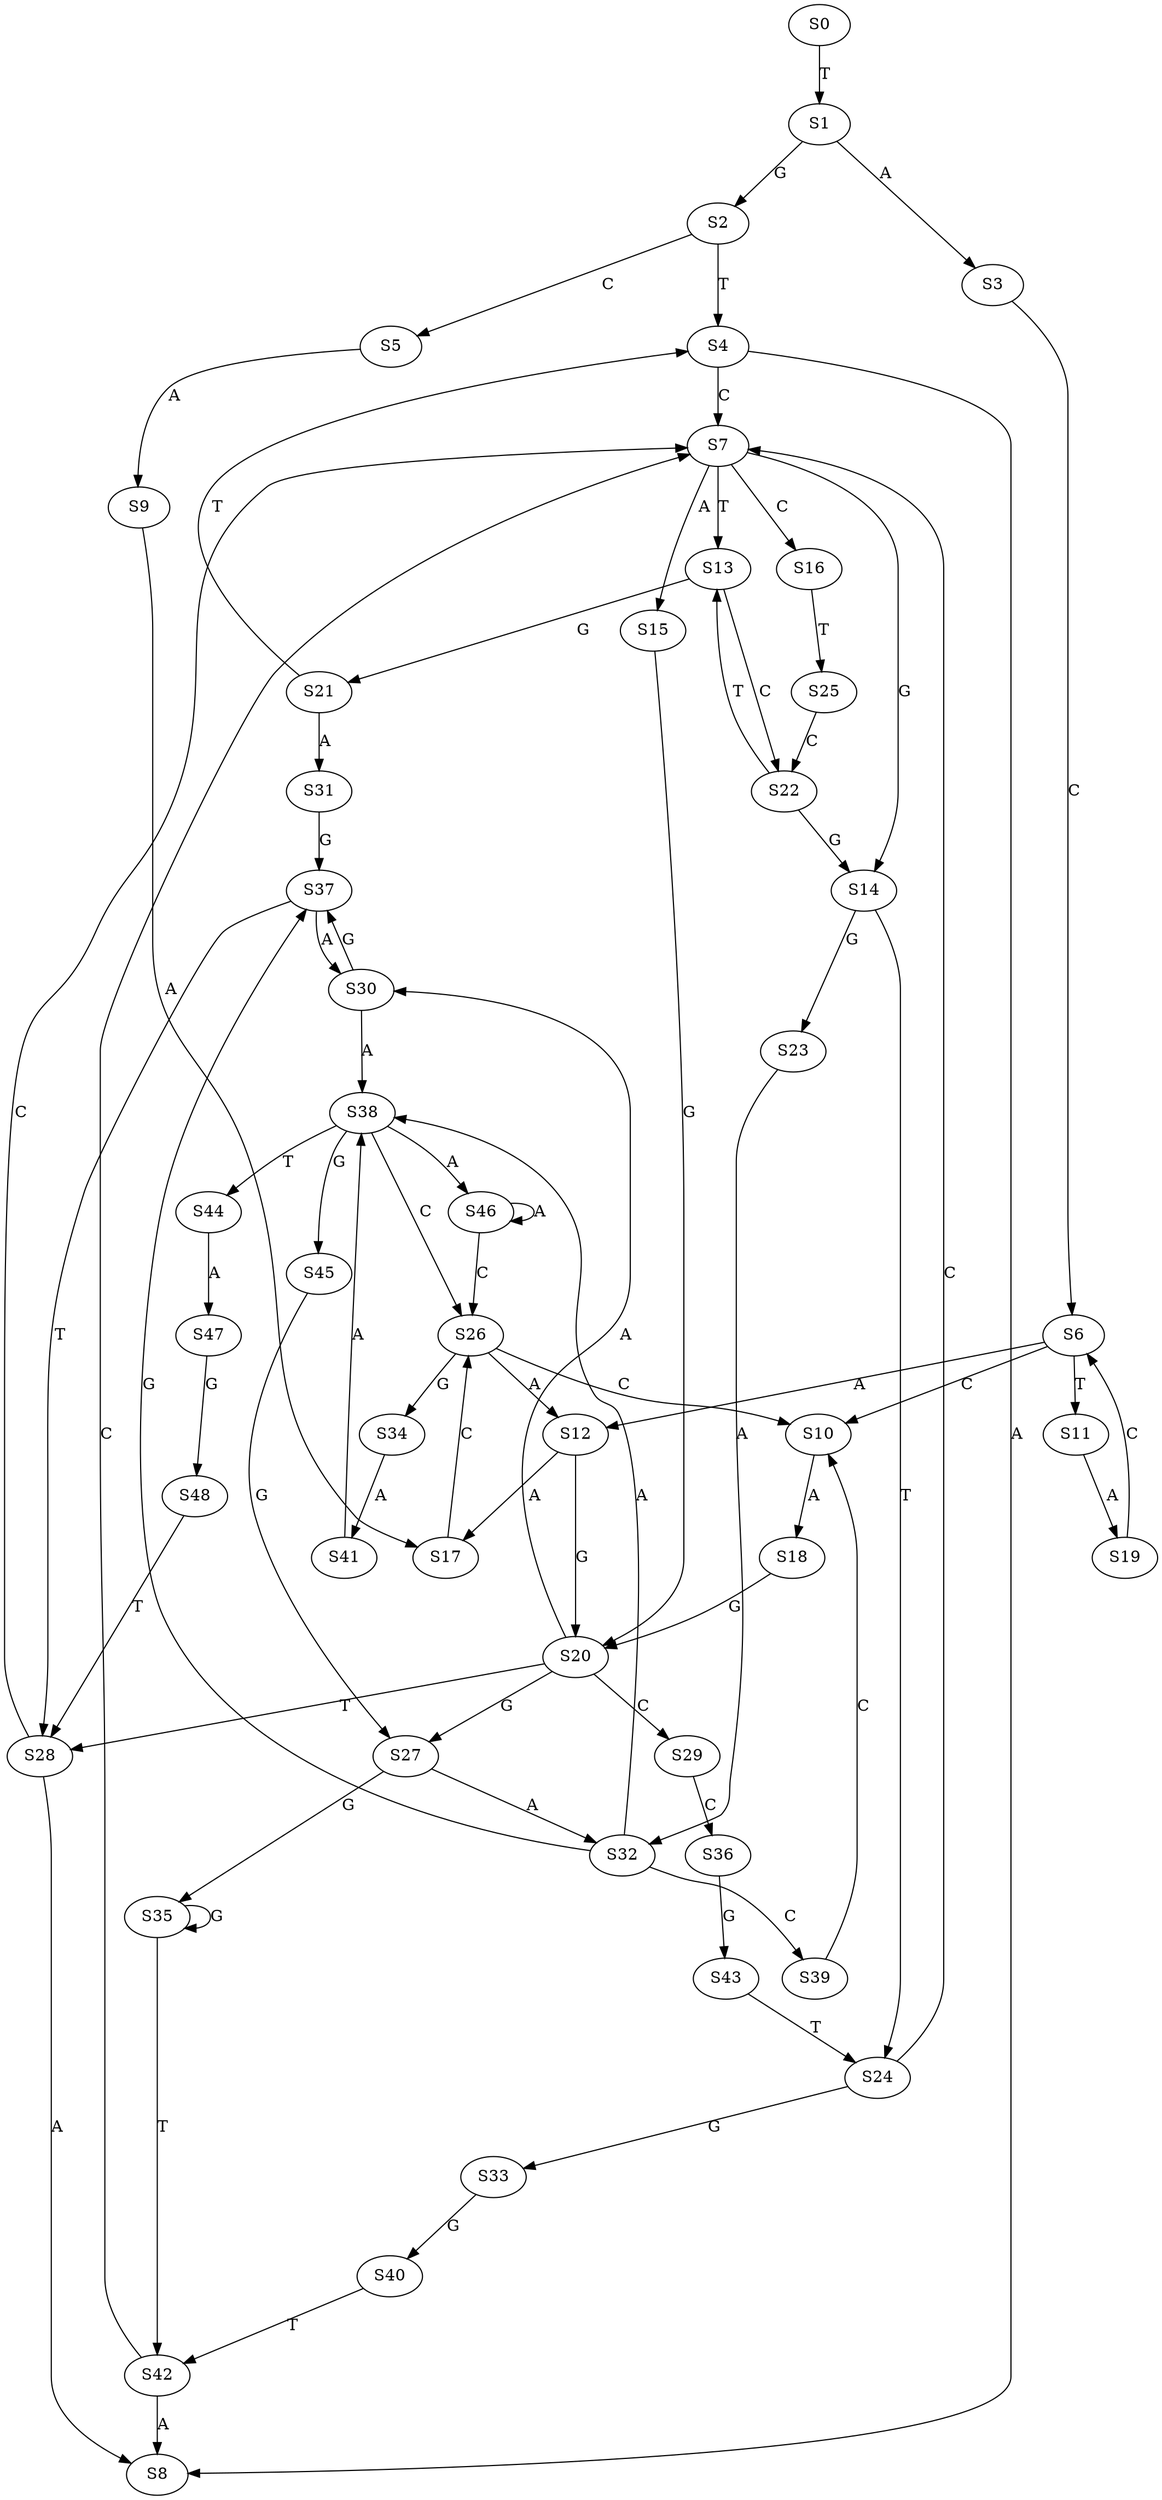 strict digraph  {
	S0 -> S1 [ label = T ];
	S1 -> S2 [ label = G ];
	S1 -> S3 [ label = A ];
	S2 -> S4 [ label = T ];
	S2 -> S5 [ label = C ];
	S3 -> S6 [ label = C ];
	S4 -> S7 [ label = C ];
	S4 -> S8 [ label = A ];
	S5 -> S9 [ label = A ];
	S6 -> S10 [ label = C ];
	S6 -> S11 [ label = T ];
	S6 -> S12 [ label = A ];
	S7 -> S13 [ label = T ];
	S7 -> S14 [ label = G ];
	S7 -> S15 [ label = A ];
	S7 -> S16 [ label = C ];
	S9 -> S17 [ label = A ];
	S10 -> S18 [ label = A ];
	S11 -> S19 [ label = A ];
	S12 -> S20 [ label = G ];
	S12 -> S17 [ label = A ];
	S13 -> S21 [ label = G ];
	S13 -> S22 [ label = C ];
	S14 -> S23 [ label = G ];
	S14 -> S24 [ label = T ];
	S15 -> S20 [ label = G ];
	S16 -> S25 [ label = T ];
	S17 -> S26 [ label = C ];
	S18 -> S20 [ label = G ];
	S19 -> S6 [ label = C ];
	S20 -> S27 [ label = G ];
	S20 -> S28 [ label = T ];
	S20 -> S29 [ label = C ];
	S20 -> S30 [ label = A ];
	S21 -> S31 [ label = A ];
	S21 -> S4 [ label = T ];
	S22 -> S13 [ label = T ];
	S22 -> S14 [ label = G ];
	S23 -> S32 [ label = A ];
	S24 -> S7 [ label = C ];
	S24 -> S33 [ label = G ];
	S25 -> S22 [ label = C ];
	S26 -> S12 [ label = A ];
	S26 -> S10 [ label = C ];
	S26 -> S34 [ label = G ];
	S27 -> S32 [ label = A ];
	S27 -> S35 [ label = G ];
	S28 -> S8 [ label = A ];
	S28 -> S7 [ label = C ];
	S29 -> S36 [ label = C ];
	S30 -> S37 [ label = G ];
	S30 -> S38 [ label = A ];
	S31 -> S37 [ label = G ];
	S32 -> S38 [ label = A ];
	S32 -> S39 [ label = C ];
	S32 -> S37 [ label = G ];
	S33 -> S40 [ label = G ];
	S34 -> S41 [ label = A ];
	S35 -> S42 [ label = T ];
	S35 -> S35 [ label = G ];
	S36 -> S43 [ label = G ];
	S37 -> S28 [ label = T ];
	S37 -> S30 [ label = A ];
	S38 -> S44 [ label = T ];
	S38 -> S26 [ label = C ];
	S38 -> S45 [ label = G ];
	S38 -> S46 [ label = A ];
	S39 -> S10 [ label = C ];
	S40 -> S42 [ label = T ];
	S41 -> S38 [ label = A ];
	S42 -> S8 [ label = A ];
	S42 -> S7 [ label = C ];
	S43 -> S24 [ label = T ];
	S44 -> S47 [ label = A ];
	S45 -> S27 [ label = G ];
	S46 -> S26 [ label = C ];
	S46 -> S46 [ label = A ];
	S47 -> S48 [ label = G ];
	S48 -> S28 [ label = T ];
}
